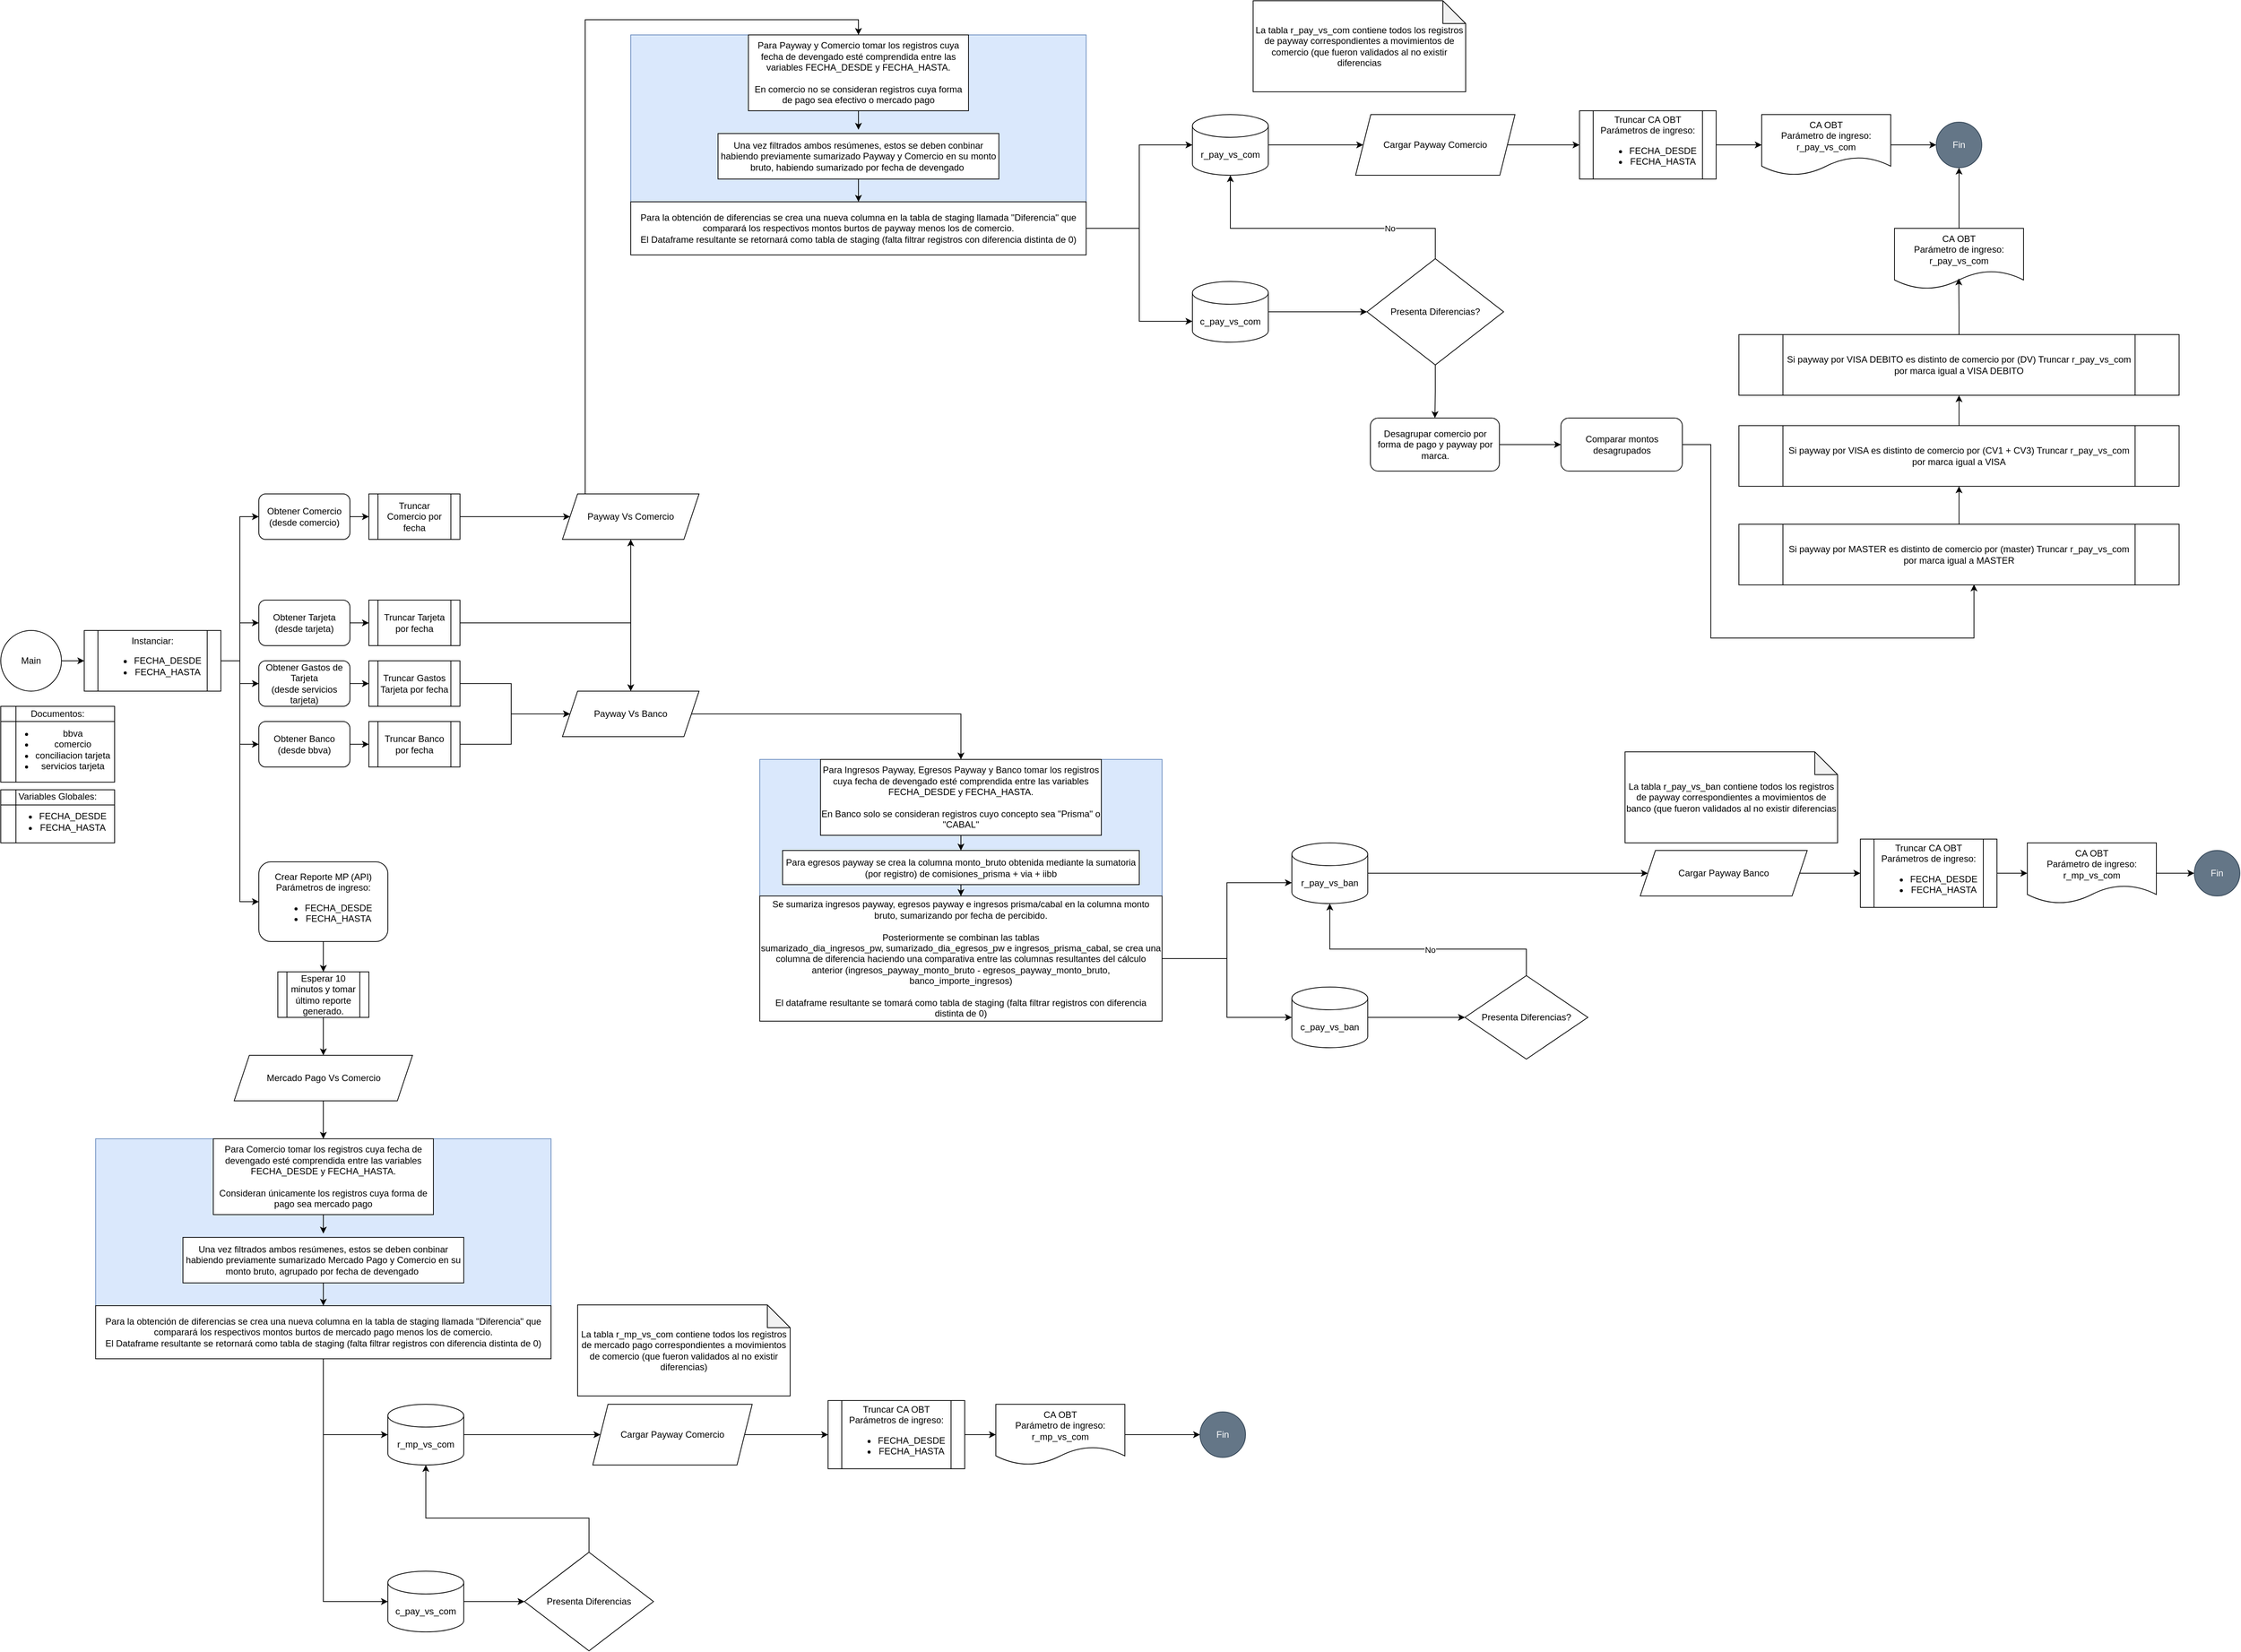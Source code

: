 <mxfile version="26.0.4">
  <diagram name="Página-1" id="W8_GP7UOTws-HAbCmVQn">
    <mxGraphModel dx="4924" dy="3278" grid="1" gridSize="10" guides="1" tooltips="1" connect="1" arrows="1" fold="1" page="1" pageScale="1" pageWidth="827" pageHeight="1169" math="0" shadow="0">
      <root>
        <mxCell id="0" />
        <mxCell id="1" parent="0" />
        <mxCell id="ivZ9lT4VuPYU5OSlLf_5-139" style="edgeStyle=orthogonalEdgeStyle;rounded=0;orthogonalLoop=1;jettySize=auto;html=1;" edge="1" parent="1" source="ivZ9lT4VuPYU5OSlLf_5-1" target="ivZ9lT4VuPYU5OSlLf_5-138">
          <mxGeometry relative="1" as="geometry" />
        </mxCell>
        <mxCell id="ivZ9lT4VuPYU5OSlLf_5-1" value="Obtener Banco&lt;div&gt;(desde bbva&lt;span style=&quot;background-color: transparent; color: light-dark(rgb(0, 0, 0), rgb(255, 255, 255));&quot;&gt;)&lt;/span&gt;&lt;/div&gt;" style="rounded=1;whiteSpace=wrap;html=1;" vertex="1" parent="1">
          <mxGeometry x="100" y="400" width="120" height="60" as="geometry" />
        </mxCell>
        <mxCell id="ivZ9lT4VuPYU5OSlLf_5-146" style="edgeStyle=orthogonalEdgeStyle;rounded=0;orthogonalLoop=1;jettySize=auto;html=1;" edge="1" parent="1" source="ivZ9lT4VuPYU5OSlLf_5-2" target="ivZ9lT4VuPYU5OSlLf_5-135">
          <mxGeometry relative="1" as="geometry" />
        </mxCell>
        <mxCell id="ivZ9lT4VuPYU5OSlLf_5-2" value="Obtener Comercio&lt;div&gt;(desde comercio)&lt;/div&gt;" style="rounded=1;whiteSpace=wrap;html=1;" vertex="1" parent="1">
          <mxGeometry x="100" y="100" width="120" height="60" as="geometry" />
        </mxCell>
        <mxCell id="ivZ9lT4VuPYU5OSlLf_5-143" style="edgeStyle=orthogonalEdgeStyle;rounded=0;orthogonalLoop=1;jettySize=auto;html=1;" edge="1" parent="1" source="ivZ9lT4VuPYU5OSlLf_5-3" target="ivZ9lT4VuPYU5OSlLf_5-136">
          <mxGeometry relative="1" as="geometry" />
        </mxCell>
        <mxCell id="ivZ9lT4VuPYU5OSlLf_5-3" value="Obtener Tarjeta&lt;div&gt;(desde tarjeta)&lt;/div&gt;" style="rounded=1;whiteSpace=wrap;html=1;" vertex="1" parent="1">
          <mxGeometry x="100" y="240" width="120" height="60" as="geometry" />
        </mxCell>
        <mxCell id="ivZ9lT4VuPYU5OSlLf_5-140" style="edgeStyle=orthogonalEdgeStyle;rounded=0;orthogonalLoop=1;jettySize=auto;html=1;" edge="1" parent="1" source="ivZ9lT4VuPYU5OSlLf_5-4" target="ivZ9lT4VuPYU5OSlLf_5-137">
          <mxGeometry relative="1" as="geometry" />
        </mxCell>
        <mxCell id="ivZ9lT4VuPYU5OSlLf_5-4" value="Obtener Gastos de Tarjeta&lt;div&gt;(desde servicios tarjeta)&lt;/div&gt;" style="rounded=1;whiteSpace=wrap;html=1;" vertex="1" parent="1">
          <mxGeometry x="100" y="320" width="120" height="60" as="geometry" />
        </mxCell>
        <mxCell id="ivZ9lT4VuPYU5OSlLf_5-148" style="edgeStyle=orthogonalEdgeStyle;rounded=0;orthogonalLoop=1;jettySize=auto;html=1;entryX=0.5;entryY=0;entryDx=0;entryDy=0;" edge="1" parent="1" source="ivZ9lT4VuPYU5OSlLf_5-5" target="ivZ9lT4VuPYU5OSlLf_5-34">
          <mxGeometry relative="1" as="geometry">
            <Array as="points">
              <mxPoint x="530" y="-525" />
              <mxPoint x="890" y="-525" />
            </Array>
          </mxGeometry>
        </mxCell>
        <mxCell id="ivZ9lT4VuPYU5OSlLf_5-5" value="Payway Vs Comercio" style="shape=parallelogram;perimeter=parallelogramPerimeter;whiteSpace=wrap;html=1;fixedSize=1;" vertex="1" parent="1">
          <mxGeometry x="500" y="100" width="180" height="60" as="geometry" />
        </mxCell>
        <mxCell id="ivZ9lT4VuPYU5OSlLf_5-77" style="edgeStyle=orthogonalEdgeStyle;rounded=0;orthogonalLoop=1;jettySize=auto;html=1;" edge="1" parent="1" source="ivZ9lT4VuPYU5OSlLf_5-6" target="ivZ9lT4VuPYU5OSlLf_5-40">
          <mxGeometry relative="1" as="geometry" />
        </mxCell>
        <mxCell id="ivZ9lT4VuPYU5OSlLf_5-6" value="Payway Vs Banco" style="shape=parallelogram;perimeter=parallelogramPerimeter;whiteSpace=wrap;html=1;fixedSize=1;" vertex="1" parent="1">
          <mxGeometry x="500" y="360" width="180" height="60" as="geometry" />
        </mxCell>
        <mxCell id="ivZ9lT4VuPYU5OSlLf_5-22" value="&lt;div&gt;Variables Globales:&lt;/div&gt;&lt;div&gt;&lt;ul&gt;&lt;li&gt;FECHA_DESDE&lt;/li&gt;&lt;li&gt;FECHA_HASTA&lt;/li&gt;&lt;/ul&gt;&lt;/div&gt;" style="shape=internalStorage;whiteSpace=wrap;html=1;backgroundOutline=1;" vertex="1" parent="1">
          <mxGeometry x="-240" y="490" width="150" height="70" as="geometry" />
        </mxCell>
        <mxCell id="ivZ9lT4VuPYU5OSlLf_5-31" style="edgeStyle=orthogonalEdgeStyle;rounded=0;orthogonalLoop=1;jettySize=auto;html=1;" edge="1" parent="1" source="ivZ9lT4VuPYU5OSlLf_5-23" target="ivZ9lT4VuPYU5OSlLf_5-24">
          <mxGeometry relative="1" as="geometry" />
        </mxCell>
        <mxCell id="ivZ9lT4VuPYU5OSlLf_5-23" value="Main" style="ellipse;whiteSpace=wrap;html=1;aspect=fixed;" vertex="1" parent="1">
          <mxGeometry x="-240" y="280" width="80" height="80" as="geometry" />
        </mxCell>
        <mxCell id="ivZ9lT4VuPYU5OSlLf_5-26" style="edgeStyle=orthogonalEdgeStyle;rounded=0;orthogonalLoop=1;jettySize=auto;html=1;entryX=0;entryY=0.5;entryDx=0;entryDy=0;" edge="1" parent="1" source="ivZ9lT4VuPYU5OSlLf_5-24" target="ivZ9lT4VuPYU5OSlLf_5-2">
          <mxGeometry relative="1" as="geometry" />
        </mxCell>
        <mxCell id="ivZ9lT4VuPYU5OSlLf_5-28" style="edgeStyle=orthogonalEdgeStyle;rounded=0;orthogonalLoop=1;jettySize=auto;html=1;entryX=0;entryY=0.5;entryDx=0;entryDy=0;" edge="1" parent="1" source="ivZ9lT4VuPYU5OSlLf_5-24" target="ivZ9lT4VuPYU5OSlLf_5-3">
          <mxGeometry relative="1" as="geometry" />
        </mxCell>
        <mxCell id="ivZ9lT4VuPYU5OSlLf_5-29" style="edgeStyle=orthogonalEdgeStyle;rounded=0;orthogonalLoop=1;jettySize=auto;html=1;entryX=0;entryY=0.5;entryDx=0;entryDy=0;" edge="1" parent="1" source="ivZ9lT4VuPYU5OSlLf_5-24" target="ivZ9lT4VuPYU5OSlLf_5-4">
          <mxGeometry relative="1" as="geometry" />
        </mxCell>
        <mxCell id="ivZ9lT4VuPYU5OSlLf_5-30" style="edgeStyle=orthogonalEdgeStyle;rounded=0;orthogonalLoop=1;jettySize=auto;html=1;entryX=0;entryY=0.5;entryDx=0;entryDy=0;" edge="1" parent="1" source="ivZ9lT4VuPYU5OSlLf_5-24" target="ivZ9lT4VuPYU5OSlLf_5-1">
          <mxGeometry relative="1" as="geometry" />
        </mxCell>
        <mxCell id="ivZ9lT4VuPYU5OSlLf_5-86" style="edgeStyle=orthogonalEdgeStyle;rounded=0;orthogonalLoop=1;jettySize=auto;html=1;entryX=0;entryY=0.5;entryDx=0;entryDy=0;" edge="1" parent="1" source="ivZ9lT4VuPYU5OSlLf_5-24" target="ivZ9lT4VuPYU5OSlLf_5-85">
          <mxGeometry relative="1" as="geometry" />
        </mxCell>
        <mxCell id="ivZ9lT4VuPYU5OSlLf_5-24" value="Instanciar:&lt;div&gt;&lt;ul&gt;&lt;li&gt;&lt;li&gt;FECHA_DESDE&lt;/li&gt;&lt;li&gt;FECHA_HASTA&lt;/li&gt;&lt;/li&gt;&lt;/ul&gt;&lt;/div&gt;" style="shape=process;whiteSpace=wrap;html=1;backgroundOutline=1;" vertex="1" parent="1">
          <mxGeometry x="-130" y="280" width="180" height="80" as="geometry" />
        </mxCell>
        <mxCell id="ivZ9lT4VuPYU5OSlLf_5-32" value="&lt;div&gt;Documentos:&lt;/div&gt;&lt;div&gt;&lt;ul&gt;&lt;li&gt;bbva&lt;/li&gt;&lt;li&gt;comercio&lt;/li&gt;&lt;li&gt;conciliacion tarjeta&lt;/li&gt;&lt;li&gt;servicios tarjeta&lt;/li&gt;&lt;/ul&gt;&lt;/div&gt;" style="shape=internalStorage;whiteSpace=wrap;html=1;backgroundOutline=1;" vertex="1" parent="1">
          <mxGeometry x="-240" y="380" width="150" height="100" as="geometry" />
        </mxCell>
        <mxCell id="ivZ9lT4VuPYU5OSlLf_5-38" value="" style="group;fillColor=#dae8fc;strokeColor=#6c8ebf;" vertex="1" connectable="0" parent="1">
          <mxGeometry x="590" y="-505" width="600" height="290" as="geometry" />
        </mxCell>
        <mxCell id="ivZ9lT4VuPYU5OSlLf_5-81" style="edgeStyle=orthogonalEdgeStyle;rounded=0;orthogonalLoop=1;jettySize=auto;html=1;" edge="1" parent="ivZ9lT4VuPYU5OSlLf_5-38" source="ivZ9lT4VuPYU5OSlLf_5-34">
          <mxGeometry relative="1" as="geometry">
            <mxPoint x="300" y="125" as="targetPoint" />
          </mxGeometry>
        </mxCell>
        <mxCell id="ivZ9lT4VuPYU5OSlLf_5-34" value="Para Payway y Comercio tomar los registros cuya fecha de devengado esté comprendida entre las variables FECHA_DESDE y FECHA_HASTA.&lt;br&gt;&lt;br&gt;En comercio no se consideran registros cuya forma de pago sea efectivo o mercado pago" style="rounded=0;whiteSpace=wrap;html=1;" vertex="1" parent="ivZ9lT4VuPYU5OSlLf_5-38">
          <mxGeometry x="155" width="290" height="100" as="geometry" />
        </mxCell>
        <mxCell id="ivZ9lT4VuPYU5OSlLf_5-84" style="edgeStyle=orthogonalEdgeStyle;rounded=0;orthogonalLoop=1;jettySize=auto;html=1;" edge="1" parent="ivZ9lT4VuPYU5OSlLf_5-38" source="ivZ9lT4VuPYU5OSlLf_5-35" target="ivZ9lT4VuPYU5OSlLf_5-36">
          <mxGeometry relative="1" as="geometry" />
        </mxCell>
        <mxCell id="ivZ9lT4VuPYU5OSlLf_5-35" value="Una vez filtrados ambos resúmenes, estos se deben conbinar habiendo previamente sumarizado Payway y Comercio en su monto bruto, habiendo sumarizado por fecha de devengado&amp;nbsp;" style="rounded=0;whiteSpace=wrap;html=1;" vertex="1" parent="ivZ9lT4VuPYU5OSlLf_5-38">
          <mxGeometry x="115" y="130" width="370" height="60" as="geometry" />
        </mxCell>
        <mxCell id="ivZ9lT4VuPYU5OSlLf_5-36" value="Para la obtención de diferencias se crea una nueva columna en la tabla de staging llamada &quot;Diferencia&quot; que comparará los respectivos montos burtos de payway menos los de comercio.&lt;div&gt;El Dataframe resultante se retornará como tabla de staging (falta filtrar registros con diferencia distinta de 0)&lt;/div&gt;" style="rounded=0;whiteSpace=wrap;html=1;" vertex="1" parent="ivZ9lT4VuPYU5OSlLf_5-38">
          <mxGeometry y="220" width="600" height="70" as="geometry" />
        </mxCell>
        <mxCell id="ivZ9lT4VuPYU5OSlLf_5-43" value="" style="group;fillColor=#dae8fc;strokeColor=#6c8ebf;" vertex="1" connectable="0" parent="1">
          <mxGeometry x="760" y="450" width="530" height="345" as="geometry" />
        </mxCell>
        <mxCell id="ivZ9lT4VuPYU5OSlLf_5-78" style="edgeStyle=orthogonalEdgeStyle;rounded=0;orthogonalLoop=1;jettySize=auto;html=1;entryX=0.5;entryY=0;entryDx=0;entryDy=0;" edge="1" parent="ivZ9lT4VuPYU5OSlLf_5-43" source="ivZ9lT4VuPYU5OSlLf_5-40" target="ivZ9lT4VuPYU5OSlLf_5-41">
          <mxGeometry relative="1" as="geometry" />
        </mxCell>
        <mxCell id="ivZ9lT4VuPYU5OSlLf_5-40" value="Para Ingresos Payway, Egresos Payway&amp;nbsp;y Banco tomar los registros cuya fecha de devengado esté comprendida entre las variables FECHA_DESDE y FECHA_HASTA.&lt;br&gt;&lt;br&gt;En Banco solo se consideran registros cuyo concepto sea &quot;Prisma&quot; o &quot;CABAL&quot;" style="rounded=0;whiteSpace=wrap;html=1;" vertex="1" parent="ivZ9lT4VuPYU5OSlLf_5-43">
          <mxGeometry x="80" width="370" height="100" as="geometry" />
        </mxCell>
        <mxCell id="ivZ9lT4VuPYU5OSlLf_5-79" style="edgeStyle=orthogonalEdgeStyle;rounded=0;orthogonalLoop=1;jettySize=auto;html=1;entryX=0.5;entryY=0;entryDx=0;entryDy=0;" edge="1" parent="ivZ9lT4VuPYU5OSlLf_5-43" source="ivZ9lT4VuPYU5OSlLf_5-41" target="ivZ9lT4VuPYU5OSlLf_5-42">
          <mxGeometry relative="1" as="geometry" />
        </mxCell>
        <mxCell id="ivZ9lT4VuPYU5OSlLf_5-41" value="Para egresos payway se crea la columna monto_bruto obtenida mediante la sumatoria (por registro) de comisiones_prisma + via + iibb" style="rounded=0;whiteSpace=wrap;html=1;" vertex="1" parent="ivZ9lT4VuPYU5OSlLf_5-43">
          <mxGeometry x="30" y="120" width="470" height="45" as="geometry" />
        </mxCell>
        <mxCell id="ivZ9lT4VuPYU5OSlLf_5-42" value="Se sumariza ingresos payway, egresos payway e ingresos prisma/cabal en la columna monto bruto, sumarizando por fecha de percibido.&lt;div&gt;&lt;br&gt;&lt;/div&gt;&lt;div&gt;Posteriormente se combinan las tablas sumarizado_dia_ingresos_pw,&amp;nbsp;&lt;span style=&quot;background-color: transparent; color: light-dark(rgb(0, 0, 0), rgb(255, 255, 255));&quot;&gt;sumarizado_dia_egresos_pw e ingresos_prisma_cabal, se crea una columna de diferencia haciendo una comparativa entre las columnas resultantes del cálculo anterior (ingresos_payway_monto_bruto -&amp;nbsp;&lt;/span&gt;&lt;span style=&quot;background-color: transparent; color: light-dark(rgb(0, 0, 0), rgb(255, 255, 255));&quot;&gt;egresos_payway_monto_bruto, banco_importe_ingresos&lt;/span&gt;&lt;span style=&quot;background-color: transparent; color: light-dark(rgb(0, 0, 0), rgb(255, 255, 255));&quot;&gt;)&lt;/span&gt;&lt;/div&gt;&lt;div&gt;&lt;span style=&quot;background-color: transparent; color: light-dark(rgb(0, 0, 0), rgb(255, 255, 255));&quot;&gt;&lt;br&gt;&lt;/span&gt;&lt;/div&gt;&lt;div&gt;&lt;span style=&quot;background-color: transparent; color: light-dark(rgb(0, 0, 0), rgb(255, 255, 255));&quot;&gt;El dataframe resultante se tomará como tabla de staging (falta filtrar registros con diferencia distinta de 0)&lt;/span&gt;&lt;/div&gt;" style="rounded=0;whiteSpace=wrap;html=1;" vertex="1" parent="ivZ9lT4VuPYU5OSlLf_5-43">
          <mxGeometry y="180" width="530" height="165" as="geometry" />
        </mxCell>
        <mxCell id="ivZ9lT4VuPYU5OSlLf_5-60" style="edgeStyle=orthogonalEdgeStyle;rounded=0;orthogonalLoop=1;jettySize=auto;html=1;entryX=0;entryY=0.5;entryDx=0;entryDy=0;" edge="1" parent="1" source="ivZ9lT4VuPYU5OSlLf_5-45" target="ivZ9lT4VuPYU5OSlLf_5-53">
          <mxGeometry relative="1" as="geometry" />
        </mxCell>
        <mxCell id="ivZ9lT4VuPYU5OSlLf_5-45" value="r_pay_vs_com" style="shape=cylinder3;whiteSpace=wrap;html=1;boundedLbl=1;backgroundOutline=1;size=15;" vertex="1" parent="1">
          <mxGeometry x="1330" y="-400" width="100" height="80" as="geometry" />
        </mxCell>
        <mxCell id="ivZ9lT4VuPYU5OSlLf_5-76" style="edgeStyle=orthogonalEdgeStyle;rounded=0;orthogonalLoop=1;jettySize=auto;html=1;" edge="1" parent="1" source="ivZ9lT4VuPYU5OSlLf_5-46" target="ivZ9lT4VuPYU5OSlLf_5-52">
          <mxGeometry relative="1" as="geometry" />
        </mxCell>
        <mxCell id="ivZ9lT4VuPYU5OSlLf_5-46" value="r_pay_vs_ban" style="shape=cylinder3;whiteSpace=wrap;html=1;boundedLbl=1;backgroundOutline=1;size=15;" vertex="1" parent="1">
          <mxGeometry x="1461" y="560" width="100" height="80" as="geometry" />
        </mxCell>
        <mxCell id="ivZ9lT4VuPYU5OSlLf_5-47" style="edgeStyle=orthogonalEdgeStyle;rounded=0;orthogonalLoop=1;jettySize=auto;html=1;entryX=0;entryY=0;entryDx=0;entryDy=52.5;entryPerimeter=0;" edge="1" parent="1" source="ivZ9lT4VuPYU5OSlLf_5-42" target="ivZ9lT4VuPYU5OSlLf_5-46">
          <mxGeometry relative="1" as="geometry" />
        </mxCell>
        <mxCell id="ivZ9lT4VuPYU5OSlLf_5-48" style="edgeStyle=orthogonalEdgeStyle;rounded=0;orthogonalLoop=1;jettySize=auto;html=1;entryX=0;entryY=0.5;entryDx=0;entryDy=0;entryPerimeter=0;" edge="1" parent="1" source="ivZ9lT4VuPYU5OSlLf_5-36" target="ivZ9lT4VuPYU5OSlLf_5-45">
          <mxGeometry relative="1" as="geometry" />
        </mxCell>
        <mxCell id="ivZ9lT4VuPYU5OSlLf_5-49" value="Presenta Diferencias?" style="rhombus;whiteSpace=wrap;html=1;" vertex="1" parent="1">
          <mxGeometry x="1689" y="735" width="162" height="110" as="geometry" />
        </mxCell>
        <mxCell id="ivZ9lT4VuPYU5OSlLf_5-124" style="edgeStyle=orthogonalEdgeStyle;rounded=0;orthogonalLoop=1;jettySize=auto;html=1;" edge="1" parent="1" source="ivZ9lT4VuPYU5OSlLf_5-52" target="ivZ9lT4VuPYU5OSlLf_5-121">
          <mxGeometry relative="1" as="geometry" />
        </mxCell>
        <mxCell id="ivZ9lT4VuPYU5OSlLf_5-52" value="Cargar Payway Banco" style="shape=parallelogram;perimeter=parallelogramPerimeter;whiteSpace=wrap;html=1;fixedSize=1;" vertex="1" parent="1">
          <mxGeometry x="1920" y="570" width="220" height="60" as="geometry" />
        </mxCell>
        <mxCell id="ivZ9lT4VuPYU5OSlLf_5-126" style="edgeStyle=orthogonalEdgeStyle;rounded=0;orthogonalLoop=1;jettySize=auto;html=1;entryX=0;entryY=0.5;entryDx=0;entryDy=0;" edge="1" parent="1" source="ivZ9lT4VuPYU5OSlLf_5-53" target="ivZ9lT4VuPYU5OSlLf_5-123">
          <mxGeometry relative="1" as="geometry" />
        </mxCell>
        <mxCell id="ivZ9lT4VuPYU5OSlLf_5-53" value="Cargar Payway Comercio" style="shape=parallelogram;perimeter=parallelogramPerimeter;whiteSpace=wrap;html=1;fixedSize=1;" vertex="1" parent="1">
          <mxGeometry x="1545" y="-400" width="210" height="80" as="geometry" />
        </mxCell>
        <mxCell id="ivZ9lT4VuPYU5OSlLf_5-154" style="edgeStyle=orthogonalEdgeStyle;rounded=0;orthogonalLoop=1;jettySize=auto;html=1;entryX=0.5;entryY=0;entryDx=0;entryDy=0;" edge="1" parent="1" source="ivZ9lT4VuPYU5OSlLf_5-54" target="ivZ9lT4VuPYU5OSlLf_5-150">
          <mxGeometry relative="1" as="geometry" />
        </mxCell>
        <mxCell id="ivZ9lT4VuPYU5OSlLf_5-54" value="Presenta Diferencias?" style="rhombus;whiteSpace=wrap;html=1;" vertex="1" parent="1">
          <mxGeometry x="1560" y="-210" width="180" height="140" as="geometry" />
        </mxCell>
        <mxCell id="ivZ9lT4VuPYU5OSlLf_5-59" style="edgeStyle=orthogonalEdgeStyle;rounded=0;orthogonalLoop=1;jettySize=auto;html=1;" edge="1" parent="1" source="ivZ9lT4VuPYU5OSlLf_5-55" target="ivZ9lT4VuPYU5OSlLf_5-54">
          <mxGeometry relative="1" as="geometry" />
        </mxCell>
        <mxCell id="ivZ9lT4VuPYU5OSlLf_5-55" value="c_pay_vs_com" style="shape=cylinder3;whiteSpace=wrap;html=1;boundedLbl=1;backgroundOutline=1;size=15;" vertex="1" parent="1">
          <mxGeometry x="1330" y="-180" width="100" height="80" as="geometry" />
        </mxCell>
        <mxCell id="ivZ9lT4VuPYU5OSlLf_5-56" style="edgeStyle=orthogonalEdgeStyle;rounded=0;orthogonalLoop=1;jettySize=auto;html=1;entryX=0;entryY=0;entryDx=0;entryDy=52.5;entryPerimeter=0;" edge="1" parent="1" source="ivZ9lT4VuPYU5OSlLf_5-36" target="ivZ9lT4VuPYU5OSlLf_5-55">
          <mxGeometry relative="1" as="geometry" />
        </mxCell>
        <mxCell id="ivZ9lT4VuPYU5OSlLf_5-61" style="edgeStyle=orthogonalEdgeStyle;rounded=0;orthogonalLoop=1;jettySize=auto;html=1;entryX=0.5;entryY=1;entryDx=0;entryDy=0;entryPerimeter=0;" edge="1" parent="1" source="ivZ9lT4VuPYU5OSlLf_5-54" target="ivZ9lT4VuPYU5OSlLf_5-45">
          <mxGeometry relative="1" as="geometry">
            <Array as="points">
              <mxPoint x="1650" y="-250" />
              <mxPoint x="1380" y="-250" />
            </Array>
          </mxGeometry>
        </mxCell>
        <mxCell id="ivZ9lT4VuPYU5OSlLf_5-62" value="No" style="edgeLabel;html=1;align=center;verticalAlign=middle;resizable=0;points=[];" vertex="1" connectable="0" parent="ivZ9lT4VuPYU5OSlLf_5-61">
          <mxGeometry x="-0.47" relative="1" as="geometry">
            <mxPoint as="offset" />
          </mxGeometry>
        </mxCell>
        <mxCell id="ivZ9lT4VuPYU5OSlLf_5-63" value="La tabla r_pay_vs_com contiene todos los registros de payway correspondientes a movimientos de comercio (que fueron validados al no existir diferencias" style="shape=note;whiteSpace=wrap;html=1;backgroundOutline=1;darkOpacity=0.05;" vertex="1" parent="1">
          <mxGeometry x="1410" y="-550" width="280" height="120" as="geometry" />
        </mxCell>
        <mxCell id="ivZ9lT4VuPYU5OSlLf_5-66" value="La tabla r_pay_vs_ban contiene todos los registros de payway correspondientes a movimientos de banco (que fueron validados al no existir diferencias" style="shape=note;whiteSpace=wrap;html=1;backgroundOutline=1;darkOpacity=0.05;" vertex="1" parent="1">
          <mxGeometry x="1900" y="440" width="280" height="120" as="geometry" />
        </mxCell>
        <mxCell id="ivZ9lT4VuPYU5OSlLf_5-73" style="edgeStyle=orthogonalEdgeStyle;rounded=0;orthogonalLoop=1;jettySize=auto;html=1;" edge="1" parent="1" source="ivZ9lT4VuPYU5OSlLf_5-71" target="ivZ9lT4VuPYU5OSlLf_5-49">
          <mxGeometry relative="1" as="geometry" />
        </mxCell>
        <mxCell id="ivZ9lT4VuPYU5OSlLf_5-71" value="c_pay_vs_ban" style="shape=cylinder3;whiteSpace=wrap;html=1;boundedLbl=1;backgroundOutline=1;size=15;" vertex="1" parent="1">
          <mxGeometry x="1461" y="750" width="100" height="80" as="geometry" />
        </mxCell>
        <mxCell id="ivZ9lT4VuPYU5OSlLf_5-72" style="edgeStyle=orthogonalEdgeStyle;rounded=0;orthogonalLoop=1;jettySize=auto;html=1;entryX=0;entryY=0.5;entryDx=0;entryDy=0;entryPerimeter=0;" edge="1" parent="1" source="ivZ9lT4VuPYU5OSlLf_5-42" target="ivZ9lT4VuPYU5OSlLf_5-71">
          <mxGeometry relative="1" as="geometry" />
        </mxCell>
        <mxCell id="ivZ9lT4VuPYU5OSlLf_5-74" style="edgeStyle=orthogonalEdgeStyle;rounded=0;orthogonalLoop=1;jettySize=auto;html=1;entryX=0.5;entryY=1;entryDx=0;entryDy=0;entryPerimeter=0;" edge="1" parent="1" source="ivZ9lT4VuPYU5OSlLf_5-49" target="ivZ9lT4VuPYU5OSlLf_5-46">
          <mxGeometry relative="1" as="geometry">
            <Array as="points">
              <mxPoint x="1770" y="700" />
              <mxPoint x="1511" y="700" />
            </Array>
          </mxGeometry>
        </mxCell>
        <mxCell id="ivZ9lT4VuPYU5OSlLf_5-75" value="No" style="edgeLabel;html=1;align=center;verticalAlign=middle;resizable=0;points=[];" vertex="1" connectable="0" parent="ivZ9lT4VuPYU5OSlLf_5-74">
          <mxGeometry x="-0.082" y="1" relative="1" as="geometry">
            <mxPoint as="offset" />
          </mxGeometry>
        </mxCell>
        <mxCell id="ivZ9lT4VuPYU5OSlLf_5-96" style="edgeStyle=orthogonalEdgeStyle;rounded=0;orthogonalLoop=1;jettySize=auto;html=1;" edge="1" parent="1" source="ivZ9lT4VuPYU5OSlLf_5-85" target="ivZ9lT4VuPYU5OSlLf_5-95">
          <mxGeometry relative="1" as="geometry" />
        </mxCell>
        <mxCell id="ivZ9lT4VuPYU5OSlLf_5-85" value="Crear Reporte MP (API)&lt;div&gt;Parámetros de ingreso:&lt;/div&gt;&lt;div&gt;&lt;ul&gt;&lt;li&gt;FECHA_DESDE&lt;/li&gt;&lt;li&gt;FECHA_HASTA&lt;/li&gt;&lt;/ul&gt;&lt;/div&gt;" style="rounded=1;whiteSpace=wrap;html=1;" vertex="1" parent="1">
          <mxGeometry x="100" y="585" width="170" height="105" as="geometry" />
        </mxCell>
        <mxCell id="ivZ9lT4VuPYU5OSlLf_5-98" style="edgeStyle=orthogonalEdgeStyle;rounded=0;orthogonalLoop=1;jettySize=auto;html=1;" edge="1" parent="1" source="ivZ9lT4VuPYU5OSlLf_5-87" target="ivZ9lT4VuPYU5OSlLf_5-91">
          <mxGeometry relative="1" as="geometry" />
        </mxCell>
        <mxCell id="ivZ9lT4VuPYU5OSlLf_5-87" value="Mercado Pago Vs Comercio" style="shape=parallelogram;perimeter=parallelogramPerimeter;whiteSpace=wrap;html=1;fixedSize=1;" vertex="1" parent="1">
          <mxGeometry x="67.5" y="840" width="235" height="60" as="geometry" />
        </mxCell>
        <mxCell id="ivZ9lT4VuPYU5OSlLf_5-89" value="" style="group;fillColor=#dae8fc;strokeColor=#6c8ebf;" vertex="1" connectable="0" parent="1">
          <mxGeometry x="-115" y="950" width="600" height="290" as="geometry" />
        </mxCell>
        <mxCell id="ivZ9lT4VuPYU5OSlLf_5-90" style="edgeStyle=orthogonalEdgeStyle;rounded=0;orthogonalLoop=1;jettySize=auto;html=1;" edge="1" parent="ivZ9lT4VuPYU5OSlLf_5-89" source="ivZ9lT4VuPYU5OSlLf_5-91">
          <mxGeometry relative="1" as="geometry">
            <mxPoint x="300" y="125" as="targetPoint" />
          </mxGeometry>
        </mxCell>
        <mxCell id="ivZ9lT4VuPYU5OSlLf_5-91" value="Para Comercio tomar los registros cuya fecha de devengado esté comprendida entre las variables FECHA_DESDE y FECHA_HASTA.&lt;br&gt;&lt;br&gt;Consideran únicamente los registros cuya forma de pago sea mercado pago" style="rounded=0;whiteSpace=wrap;html=1;" vertex="1" parent="ivZ9lT4VuPYU5OSlLf_5-89">
          <mxGeometry x="155" width="290" height="100" as="geometry" />
        </mxCell>
        <mxCell id="ivZ9lT4VuPYU5OSlLf_5-92" style="edgeStyle=orthogonalEdgeStyle;rounded=0;orthogonalLoop=1;jettySize=auto;html=1;" edge="1" parent="ivZ9lT4VuPYU5OSlLf_5-89" source="ivZ9lT4VuPYU5OSlLf_5-93" target="ivZ9lT4VuPYU5OSlLf_5-94">
          <mxGeometry relative="1" as="geometry" />
        </mxCell>
        <mxCell id="ivZ9lT4VuPYU5OSlLf_5-93" value="Una vez filtrados ambos resúmenes, estos se deben conbinar habiendo previamente sumarizado Mercado Pago y Comercio en su monto bruto, agrupado por fecha de devengado&amp;nbsp;" style="rounded=0;whiteSpace=wrap;html=1;" vertex="1" parent="ivZ9lT4VuPYU5OSlLf_5-89">
          <mxGeometry x="115" y="130" width="370" height="60" as="geometry" />
        </mxCell>
        <mxCell id="ivZ9lT4VuPYU5OSlLf_5-94" value="Para la obtención de diferencias se crea una nueva columna en la tabla de staging llamada &quot;Diferencia&quot; que comparará los respectivos montos burtos de mercado pago menos los de comercio.&lt;div&gt;El Dataframe resultante se retornará como tabla de staging (falta filtrar registros con diferencia distinta de 0)&lt;/div&gt;" style="rounded=0;whiteSpace=wrap;html=1;" vertex="1" parent="ivZ9lT4VuPYU5OSlLf_5-89">
          <mxGeometry y="220" width="600" height="70" as="geometry" />
        </mxCell>
        <mxCell id="ivZ9lT4VuPYU5OSlLf_5-97" style="edgeStyle=orthogonalEdgeStyle;rounded=0;orthogonalLoop=1;jettySize=auto;html=1;entryX=0.5;entryY=0;entryDx=0;entryDy=0;" edge="1" parent="1" source="ivZ9lT4VuPYU5OSlLf_5-95" target="ivZ9lT4VuPYU5OSlLf_5-87">
          <mxGeometry relative="1" as="geometry" />
        </mxCell>
        <mxCell id="ivZ9lT4VuPYU5OSlLf_5-95" value="Esperar 10 minutos y tomar último reporte generado." style="shape=process;whiteSpace=wrap;html=1;backgroundOutline=1;" vertex="1" parent="1">
          <mxGeometry x="125" y="730" width="120" height="60" as="geometry" />
        </mxCell>
        <mxCell id="ivZ9lT4VuPYU5OSlLf_5-99" style="edgeStyle=orthogonalEdgeStyle;rounded=0;orthogonalLoop=1;jettySize=auto;html=1;entryX=0;entryY=0.5;entryDx=0;entryDy=0;" edge="1" parent="1" source="ivZ9lT4VuPYU5OSlLf_5-100" target="ivZ9lT4VuPYU5OSlLf_5-102">
          <mxGeometry relative="1" as="geometry" />
        </mxCell>
        <mxCell id="ivZ9lT4VuPYU5OSlLf_5-100" value="r_mp_vs_com" style="shape=cylinder3;whiteSpace=wrap;html=1;boundedLbl=1;backgroundOutline=1;size=15;" vertex="1" parent="1">
          <mxGeometry x="270" y="1300" width="100" height="80" as="geometry" />
        </mxCell>
        <mxCell id="ivZ9lT4VuPYU5OSlLf_5-116" style="edgeStyle=orthogonalEdgeStyle;rounded=0;orthogonalLoop=1;jettySize=auto;html=1;entryX=0;entryY=0.5;entryDx=0;entryDy=0;" edge="1" parent="1" source="ivZ9lT4VuPYU5OSlLf_5-102" target="ivZ9lT4VuPYU5OSlLf_5-115">
          <mxGeometry relative="1" as="geometry" />
        </mxCell>
        <mxCell id="ivZ9lT4VuPYU5OSlLf_5-102" value="Cargar Payway Comercio" style="shape=parallelogram;perimeter=parallelogramPerimeter;whiteSpace=wrap;html=1;fixedSize=1;" vertex="1" parent="1">
          <mxGeometry x="540" y="1300" width="210" height="80" as="geometry" />
        </mxCell>
        <mxCell id="ivZ9lT4VuPYU5OSlLf_5-111" style="edgeStyle=orthogonalEdgeStyle;rounded=0;orthogonalLoop=1;jettySize=auto;html=1;entryX=0;entryY=0.5;entryDx=0;entryDy=0;" edge="1" parent="1" source="ivZ9lT4VuPYU5OSlLf_5-104" target="ivZ9lT4VuPYU5OSlLf_5-110">
          <mxGeometry relative="1" as="geometry" />
        </mxCell>
        <mxCell id="ivZ9lT4VuPYU5OSlLf_5-104" value="c_pay_vs_com" style="shape=cylinder3;whiteSpace=wrap;html=1;boundedLbl=1;backgroundOutline=1;size=15;" vertex="1" parent="1">
          <mxGeometry x="270" y="1520" width="100" height="80" as="geometry" />
        </mxCell>
        <mxCell id="ivZ9lT4VuPYU5OSlLf_5-130" style="edgeStyle=orthogonalEdgeStyle;rounded=0;orthogonalLoop=1;jettySize=auto;html=1;" edge="1" parent="1" source="ivZ9lT4VuPYU5OSlLf_5-107" target="ivZ9lT4VuPYU5OSlLf_5-128">
          <mxGeometry relative="1" as="geometry" />
        </mxCell>
        <mxCell id="ivZ9lT4VuPYU5OSlLf_5-107" value="CA OBT&lt;div&gt;Parámetro de ingreso:&lt;/div&gt;&lt;div&gt;r_mp_vs_com&lt;/div&gt;" style="shape=document;whiteSpace=wrap;html=1;boundedLbl=1;" vertex="1" parent="1">
          <mxGeometry x="1071" y="1300" width="170" height="80" as="geometry" />
        </mxCell>
        <mxCell id="ivZ9lT4VuPYU5OSlLf_5-108" style="edgeStyle=orthogonalEdgeStyle;rounded=0;orthogonalLoop=1;jettySize=auto;html=1;entryX=0;entryY=0.5;entryDx=0;entryDy=0;entryPerimeter=0;" edge="1" parent="1" source="ivZ9lT4VuPYU5OSlLf_5-94" target="ivZ9lT4VuPYU5OSlLf_5-100">
          <mxGeometry relative="1" as="geometry" />
        </mxCell>
        <mxCell id="ivZ9lT4VuPYU5OSlLf_5-109" style="edgeStyle=orthogonalEdgeStyle;rounded=0;orthogonalLoop=1;jettySize=auto;html=1;entryX=0;entryY=0.5;entryDx=0;entryDy=0;entryPerimeter=0;" edge="1" parent="1" source="ivZ9lT4VuPYU5OSlLf_5-94" target="ivZ9lT4VuPYU5OSlLf_5-104">
          <mxGeometry relative="1" as="geometry" />
        </mxCell>
        <mxCell id="ivZ9lT4VuPYU5OSlLf_5-110" value="Presenta Diferencias" style="rhombus;whiteSpace=wrap;html=1;" vertex="1" parent="1">
          <mxGeometry x="450" y="1495" width="170" height="130" as="geometry" />
        </mxCell>
        <mxCell id="ivZ9lT4VuPYU5OSlLf_5-113" style="edgeStyle=orthogonalEdgeStyle;rounded=0;orthogonalLoop=1;jettySize=auto;html=1;entryX=0.5;entryY=1;entryDx=0;entryDy=0;entryPerimeter=0;" edge="1" parent="1" source="ivZ9lT4VuPYU5OSlLf_5-110" target="ivZ9lT4VuPYU5OSlLf_5-100">
          <mxGeometry relative="1" as="geometry">
            <Array as="points">
              <mxPoint x="535" y="1450" />
              <mxPoint x="320" y="1450" />
            </Array>
          </mxGeometry>
        </mxCell>
        <mxCell id="ivZ9lT4VuPYU5OSlLf_5-114" value="La tabla r_mp_vs_com contiene todos los registros de mercado pago correspondientes a movimientos de comercio (que fueron validados al no existir diferencias)" style="shape=note;whiteSpace=wrap;html=1;backgroundOutline=1;darkOpacity=0.05;" vertex="1" parent="1">
          <mxGeometry x="520" y="1169" width="280" height="120" as="geometry" />
        </mxCell>
        <mxCell id="ivZ9lT4VuPYU5OSlLf_5-117" style="edgeStyle=orthogonalEdgeStyle;rounded=0;orthogonalLoop=1;jettySize=auto;html=1;" edge="1" parent="1" source="ivZ9lT4VuPYU5OSlLf_5-115" target="ivZ9lT4VuPYU5OSlLf_5-107">
          <mxGeometry relative="1" as="geometry" />
        </mxCell>
        <mxCell id="ivZ9lT4VuPYU5OSlLf_5-115" value="Truncar CA OBT&lt;div&gt;&lt;div&gt;Parámetros de ingreso:&lt;/div&gt;&lt;div&gt;&lt;ul&gt;&lt;li&gt;FECHA_DESDE&lt;/li&gt;&lt;li&gt;FECHA_HASTA&lt;/li&gt;&lt;/ul&gt;&lt;/div&gt;&lt;/div&gt;" style="shape=process;whiteSpace=wrap;html=1;backgroundOutline=1;" vertex="1" parent="1">
          <mxGeometry x="850" y="1295" width="180" height="90" as="geometry" />
        </mxCell>
        <mxCell id="ivZ9lT4VuPYU5OSlLf_5-134" style="edgeStyle=orthogonalEdgeStyle;rounded=0;orthogonalLoop=1;jettySize=auto;html=1;" edge="1" parent="1" source="ivZ9lT4VuPYU5OSlLf_5-120" target="ivZ9lT4VuPYU5OSlLf_5-131">
          <mxGeometry relative="1" as="geometry" />
        </mxCell>
        <mxCell id="ivZ9lT4VuPYU5OSlLf_5-120" value="CA OBT&lt;div&gt;Parámetro de ingreso:&lt;/div&gt;&lt;div&gt;r_mp_vs_com&lt;/div&gt;" style="shape=document;whiteSpace=wrap;html=1;boundedLbl=1;" vertex="1" parent="1">
          <mxGeometry x="2430" y="560" width="170" height="80" as="geometry" />
        </mxCell>
        <mxCell id="ivZ9lT4VuPYU5OSlLf_5-125" style="edgeStyle=orthogonalEdgeStyle;rounded=0;orthogonalLoop=1;jettySize=auto;html=1;" edge="1" parent="1" source="ivZ9lT4VuPYU5OSlLf_5-121" target="ivZ9lT4VuPYU5OSlLf_5-120">
          <mxGeometry relative="1" as="geometry" />
        </mxCell>
        <mxCell id="ivZ9lT4VuPYU5OSlLf_5-121" value="Truncar CA OBT&lt;div&gt;&lt;div&gt;Parámetros de ingreso:&lt;/div&gt;&lt;div&gt;&lt;ul&gt;&lt;li&gt;FECHA_DESDE&lt;/li&gt;&lt;li&gt;FECHA_HASTA&lt;/li&gt;&lt;/ul&gt;&lt;/div&gt;&lt;/div&gt;" style="shape=process;whiteSpace=wrap;html=1;backgroundOutline=1;" vertex="1" parent="1">
          <mxGeometry x="2210" y="555" width="180" height="90" as="geometry" />
        </mxCell>
        <mxCell id="ivZ9lT4VuPYU5OSlLf_5-133" style="edgeStyle=orthogonalEdgeStyle;rounded=0;orthogonalLoop=1;jettySize=auto;html=1;entryX=0;entryY=0.5;entryDx=0;entryDy=0;" edge="1" parent="1" source="ivZ9lT4VuPYU5OSlLf_5-122" target="ivZ9lT4VuPYU5OSlLf_5-132">
          <mxGeometry relative="1" as="geometry" />
        </mxCell>
        <mxCell id="ivZ9lT4VuPYU5OSlLf_5-122" value="CA OBT&lt;div&gt;Parámetro de ingreso:&lt;/div&gt;&lt;div&gt;r_pay_vs_com&lt;/div&gt;" style="shape=document;whiteSpace=wrap;html=1;boundedLbl=1;" vertex="1" parent="1">
          <mxGeometry x="2080" y="-400" width="170" height="80" as="geometry" />
        </mxCell>
        <mxCell id="ivZ9lT4VuPYU5OSlLf_5-127" style="edgeStyle=orthogonalEdgeStyle;rounded=0;orthogonalLoop=1;jettySize=auto;html=1;entryX=0;entryY=0.5;entryDx=0;entryDy=0;" edge="1" parent="1" source="ivZ9lT4VuPYU5OSlLf_5-123" target="ivZ9lT4VuPYU5OSlLf_5-122">
          <mxGeometry relative="1" as="geometry" />
        </mxCell>
        <mxCell id="ivZ9lT4VuPYU5OSlLf_5-123" value="Truncar CA OBT&lt;div&gt;&lt;div&gt;Parámetros de ingreso:&lt;/div&gt;&lt;div&gt;&lt;ul&gt;&lt;li&gt;FECHA_DESDE&lt;/li&gt;&lt;li&gt;FECHA_HASTA&lt;/li&gt;&lt;/ul&gt;&lt;/div&gt;&lt;/div&gt;" style="shape=process;whiteSpace=wrap;html=1;backgroundOutline=1;" vertex="1" parent="1">
          <mxGeometry x="1840" y="-405" width="180" height="90" as="geometry" />
        </mxCell>
        <mxCell id="ivZ9lT4VuPYU5OSlLf_5-128" value="Fin" style="ellipse;whiteSpace=wrap;html=1;aspect=fixed;fillColor=#647687;fontColor=#ffffff;strokeColor=#314354;" vertex="1" parent="1">
          <mxGeometry x="1340" y="1310" width="60" height="60" as="geometry" />
        </mxCell>
        <mxCell id="ivZ9lT4VuPYU5OSlLf_5-131" value="Fin" style="ellipse;whiteSpace=wrap;html=1;aspect=fixed;fillColor=#647687;fontColor=#ffffff;strokeColor=#314354;" vertex="1" parent="1">
          <mxGeometry x="2650" y="570" width="60" height="60" as="geometry" />
        </mxCell>
        <mxCell id="ivZ9lT4VuPYU5OSlLf_5-132" value="Fin" style="ellipse;whiteSpace=wrap;html=1;aspect=fixed;fillColor=#647687;fontColor=#ffffff;strokeColor=#314354;" vertex="1" parent="1">
          <mxGeometry x="2310" y="-390" width="60" height="60" as="geometry" />
        </mxCell>
        <mxCell id="ivZ9lT4VuPYU5OSlLf_5-147" style="edgeStyle=orthogonalEdgeStyle;rounded=0;orthogonalLoop=1;jettySize=auto;html=1;" edge="1" parent="1" source="ivZ9lT4VuPYU5OSlLf_5-135" target="ivZ9lT4VuPYU5OSlLf_5-5">
          <mxGeometry relative="1" as="geometry" />
        </mxCell>
        <mxCell id="ivZ9lT4VuPYU5OSlLf_5-135" value="Truncar Comercio por fecha" style="shape=process;whiteSpace=wrap;html=1;backgroundOutline=1;" vertex="1" parent="1">
          <mxGeometry x="245" y="100" width="120" height="60" as="geometry" />
        </mxCell>
        <mxCell id="ivZ9lT4VuPYU5OSlLf_5-144" style="edgeStyle=orthogonalEdgeStyle;rounded=0;orthogonalLoop=1;jettySize=auto;html=1;" edge="1" parent="1" source="ivZ9lT4VuPYU5OSlLf_5-136" target="ivZ9lT4VuPYU5OSlLf_5-5">
          <mxGeometry relative="1" as="geometry" />
        </mxCell>
        <mxCell id="ivZ9lT4VuPYU5OSlLf_5-145" style="edgeStyle=orthogonalEdgeStyle;rounded=0;orthogonalLoop=1;jettySize=auto;html=1;entryX=0.5;entryY=0;entryDx=0;entryDy=0;" edge="1" parent="1" source="ivZ9lT4VuPYU5OSlLf_5-136" target="ivZ9lT4VuPYU5OSlLf_5-6">
          <mxGeometry relative="1" as="geometry" />
        </mxCell>
        <mxCell id="ivZ9lT4VuPYU5OSlLf_5-136" value="Truncar Tarjeta por fecha" style="shape=process;whiteSpace=wrap;html=1;backgroundOutline=1;" vertex="1" parent="1">
          <mxGeometry x="245" y="240" width="120" height="60" as="geometry" />
        </mxCell>
        <mxCell id="ivZ9lT4VuPYU5OSlLf_5-141" style="edgeStyle=orthogonalEdgeStyle;rounded=0;orthogonalLoop=1;jettySize=auto;html=1;" edge="1" parent="1" source="ivZ9lT4VuPYU5OSlLf_5-137" target="ivZ9lT4VuPYU5OSlLf_5-6">
          <mxGeometry relative="1" as="geometry" />
        </mxCell>
        <mxCell id="ivZ9lT4VuPYU5OSlLf_5-137" value="Truncar Gastos Tarjeta por fecha" style="shape=process;whiteSpace=wrap;html=1;backgroundOutline=1;" vertex="1" parent="1">
          <mxGeometry x="245" y="320" width="120" height="60" as="geometry" />
        </mxCell>
        <mxCell id="ivZ9lT4VuPYU5OSlLf_5-142" style="edgeStyle=orthogonalEdgeStyle;rounded=0;orthogonalLoop=1;jettySize=auto;html=1;" edge="1" parent="1" source="ivZ9lT4VuPYU5OSlLf_5-138" target="ivZ9lT4VuPYU5OSlLf_5-6">
          <mxGeometry relative="1" as="geometry" />
        </mxCell>
        <mxCell id="ivZ9lT4VuPYU5OSlLf_5-138" value="Truncar Banco por fecha" style="shape=process;whiteSpace=wrap;html=1;backgroundOutline=1;" vertex="1" parent="1">
          <mxGeometry x="245" y="400" width="120" height="60" as="geometry" />
        </mxCell>
        <mxCell id="ivZ9lT4VuPYU5OSlLf_5-153" style="edgeStyle=orthogonalEdgeStyle;rounded=0;orthogonalLoop=1;jettySize=auto;html=1;" edge="1" parent="1" source="ivZ9lT4VuPYU5OSlLf_5-150" target="ivZ9lT4VuPYU5OSlLf_5-152">
          <mxGeometry relative="1" as="geometry" />
        </mxCell>
        <mxCell id="ivZ9lT4VuPYU5OSlLf_5-150" value="Desagrupar comercio por forma de pago y payway por marca." style="rounded=1;whiteSpace=wrap;html=1;" vertex="1" parent="1">
          <mxGeometry x="1564.5" width="170" height="70" as="geometry" />
        </mxCell>
        <mxCell id="ivZ9lT4VuPYU5OSlLf_5-151" value="Si payway por VISA DEBITO es distinto de comercio por (DV) Truncar r_pay_vs_com por marca igual a VISA DEBITO" style="shape=process;whiteSpace=wrap;html=1;backgroundOutline=1;" vertex="1" parent="1">
          <mxGeometry x="2050" y="-110" width="580" height="80" as="geometry" />
        </mxCell>
        <mxCell id="ivZ9lT4VuPYU5OSlLf_5-152" value="Comparar montos desagrupados" style="rounded=1;whiteSpace=wrap;html=1;" vertex="1" parent="1">
          <mxGeometry x="1815.5" width="160" height="70" as="geometry" />
        </mxCell>
        <mxCell id="ivZ9lT4VuPYU5OSlLf_5-163" style="edgeStyle=orthogonalEdgeStyle;rounded=0;orthogonalLoop=1;jettySize=auto;html=1;entryX=0.5;entryY=1;entryDx=0;entryDy=0;" edge="1" parent="1" source="ivZ9lT4VuPYU5OSlLf_5-155" target="ivZ9lT4VuPYU5OSlLf_5-151">
          <mxGeometry relative="1" as="geometry" />
        </mxCell>
        <mxCell id="ivZ9lT4VuPYU5OSlLf_5-155" value="Si payway por VISA es distinto de comercio por (CV1 + CV3) Truncar r_pay_vs_com por marca igual a VISA" style="shape=process;whiteSpace=wrap;html=1;backgroundOutline=1;" vertex="1" parent="1">
          <mxGeometry x="2050" y="10" width="580" height="80" as="geometry" />
        </mxCell>
        <mxCell id="ivZ9lT4VuPYU5OSlLf_5-162" value="" style="edgeStyle=orthogonalEdgeStyle;rounded=0;orthogonalLoop=1;jettySize=auto;html=1;" edge="1" parent="1" source="ivZ9lT4VuPYU5OSlLf_5-158" target="ivZ9lT4VuPYU5OSlLf_5-155">
          <mxGeometry relative="1" as="geometry" />
        </mxCell>
        <mxCell id="ivZ9lT4VuPYU5OSlLf_5-158" value="Si payway por MASTER es distinto de comercio por (master) Truncar r_pay_vs_com por marca igual a MASTER" style="shape=process;whiteSpace=wrap;html=1;backgroundOutline=1;" vertex="1" parent="1">
          <mxGeometry x="2050" y="140" width="580" height="80" as="geometry" />
        </mxCell>
        <mxCell id="ivZ9lT4VuPYU5OSlLf_5-161" style="edgeStyle=orthogonalEdgeStyle;rounded=0;orthogonalLoop=1;jettySize=auto;html=1;entryX=0.534;entryY=0.992;entryDx=0;entryDy=0;entryPerimeter=0;" edge="1" parent="1" source="ivZ9lT4VuPYU5OSlLf_5-152" target="ivZ9lT4VuPYU5OSlLf_5-158">
          <mxGeometry relative="1" as="geometry">
            <Array as="points">
              <mxPoint x="2013" y="35" />
              <mxPoint x="2013" y="290" />
              <mxPoint x="2360" y="290" />
            </Array>
          </mxGeometry>
        </mxCell>
        <mxCell id="ivZ9lT4VuPYU5OSlLf_5-167" style="edgeStyle=orthogonalEdgeStyle;rounded=0;orthogonalLoop=1;jettySize=auto;html=1;entryX=0.5;entryY=1;entryDx=0;entryDy=0;" edge="1" parent="1" source="ivZ9lT4VuPYU5OSlLf_5-164" target="ivZ9lT4VuPYU5OSlLf_5-132">
          <mxGeometry relative="1" as="geometry" />
        </mxCell>
        <mxCell id="ivZ9lT4VuPYU5OSlLf_5-164" value="CA OBT&lt;div&gt;Parámetro de ingreso:&lt;/div&gt;&lt;div&gt;r_pay_vs_com&lt;/div&gt;" style="shape=document;whiteSpace=wrap;html=1;boundedLbl=1;" vertex="1" parent="1">
          <mxGeometry x="2255" y="-250" width="170" height="80" as="geometry" />
        </mxCell>
        <mxCell id="ivZ9lT4VuPYU5OSlLf_5-166" style="edgeStyle=orthogonalEdgeStyle;rounded=0;orthogonalLoop=1;jettySize=auto;html=1;entryX=0.498;entryY=0.825;entryDx=0;entryDy=0;entryPerimeter=0;" edge="1" parent="1" source="ivZ9lT4VuPYU5OSlLf_5-151" target="ivZ9lT4VuPYU5OSlLf_5-164">
          <mxGeometry relative="1" as="geometry" />
        </mxCell>
      </root>
    </mxGraphModel>
  </diagram>
</mxfile>
